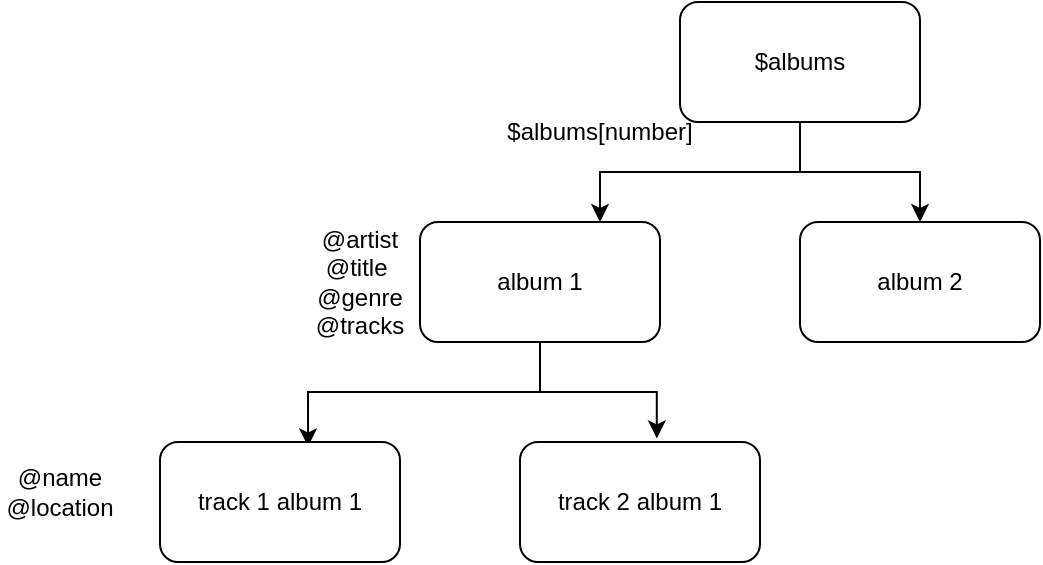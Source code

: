 <mxfile version="21.5.2" type="device">
  <diagram name="Page-1" id="mRNXuIpw4a3sV6ow3VSS">
    <mxGraphModel dx="2140" dy="573" grid="1" gridSize="10" guides="1" tooltips="1" connect="1" arrows="1" fold="1" page="1" pageScale="1" pageWidth="850" pageHeight="1100" math="0" shadow="0">
      <root>
        <mxCell id="0" />
        <mxCell id="1" parent="0" />
        <mxCell id="mmJfzntcW0xnmPNARr-9-3" style="edgeStyle=orthogonalEdgeStyle;rounded=0;orthogonalLoop=1;jettySize=auto;html=1;exitX=0.25;exitY=1;exitDx=0;exitDy=0;entryX=0.75;entryY=0;entryDx=0;entryDy=0;" edge="1" parent="1" source="mmJfzntcW0xnmPNARr-9-1" target="mmJfzntcW0xnmPNARr-9-2">
          <mxGeometry relative="1" as="geometry">
            <Array as="points">
              <mxPoint x="360" y="210" />
              <mxPoint x="360" y="235" />
              <mxPoint x="260" y="235" />
            </Array>
          </mxGeometry>
        </mxCell>
        <mxCell id="mmJfzntcW0xnmPNARr-9-5" style="edgeStyle=orthogonalEdgeStyle;rounded=0;orthogonalLoop=1;jettySize=auto;html=1;exitX=0.5;exitY=1;exitDx=0;exitDy=0;entryX=0.5;entryY=0;entryDx=0;entryDy=0;" edge="1" parent="1" source="mmJfzntcW0xnmPNARr-9-1" target="mmJfzntcW0xnmPNARr-9-4">
          <mxGeometry relative="1" as="geometry" />
        </mxCell>
        <mxCell id="mmJfzntcW0xnmPNARr-9-1" value="$albums" style="rounded=1;whiteSpace=wrap;html=1;" vertex="1" parent="1">
          <mxGeometry x="300" y="150" width="120" height="60" as="geometry" />
        </mxCell>
        <mxCell id="mmJfzntcW0xnmPNARr-9-8" style="edgeStyle=orthogonalEdgeStyle;rounded=0;orthogonalLoop=1;jettySize=auto;html=1;exitX=0.25;exitY=1;exitDx=0;exitDy=0;entryX=0.617;entryY=0.037;entryDx=0;entryDy=0;entryPerimeter=0;" edge="1" parent="1" source="mmJfzntcW0xnmPNARr-9-2" target="mmJfzntcW0xnmPNARr-9-6">
          <mxGeometry relative="1" as="geometry">
            <Array as="points">
              <mxPoint x="230" y="320" />
              <mxPoint x="230" y="345" />
              <mxPoint x="114" y="345" />
            </Array>
          </mxGeometry>
        </mxCell>
        <mxCell id="mmJfzntcW0xnmPNARr-9-12" style="edgeStyle=orthogonalEdgeStyle;rounded=0;orthogonalLoop=1;jettySize=auto;html=1;exitX=0.5;exitY=1;exitDx=0;exitDy=0;entryX=0.57;entryY=-0.03;entryDx=0;entryDy=0;entryPerimeter=0;" edge="1" parent="1" source="mmJfzntcW0xnmPNARr-9-2" target="mmJfzntcW0xnmPNARr-9-11">
          <mxGeometry relative="1" as="geometry" />
        </mxCell>
        <mxCell id="mmJfzntcW0xnmPNARr-9-2" value="album 1" style="rounded=1;whiteSpace=wrap;html=1;" vertex="1" parent="1">
          <mxGeometry x="170" y="260" width="120" height="60" as="geometry" />
        </mxCell>
        <mxCell id="mmJfzntcW0xnmPNARr-9-4" value="album 2" style="rounded=1;whiteSpace=wrap;html=1;" vertex="1" parent="1">
          <mxGeometry x="360" y="260" width="120" height="60" as="geometry" />
        </mxCell>
        <mxCell id="mmJfzntcW0xnmPNARr-9-6" value="track 1 album 1" style="rounded=1;whiteSpace=wrap;html=1;" vertex="1" parent="1">
          <mxGeometry x="40" y="370" width="120" height="60" as="geometry" />
        </mxCell>
        <mxCell id="mmJfzntcW0xnmPNARr-9-7" value="@artist @title&amp;nbsp;&lt;br&gt;@genre&lt;br&gt;@tracks" style="text;html=1;strokeColor=none;fillColor=none;align=center;verticalAlign=middle;whiteSpace=wrap;rounded=0;" vertex="1" parent="1">
          <mxGeometry x="110" y="275" width="60" height="30" as="geometry" />
        </mxCell>
        <mxCell id="mmJfzntcW0xnmPNARr-9-10" value="$albums[number]" style="text;html=1;strokeColor=none;fillColor=none;align=center;verticalAlign=middle;whiteSpace=wrap;rounded=0;" vertex="1" parent="1">
          <mxGeometry x="230" y="200" width="60" height="30" as="geometry" />
        </mxCell>
        <mxCell id="mmJfzntcW0xnmPNARr-9-11" value="track 2 album 1" style="rounded=1;whiteSpace=wrap;html=1;" vertex="1" parent="1">
          <mxGeometry x="220" y="370" width="120" height="60" as="geometry" />
        </mxCell>
        <mxCell id="mmJfzntcW0xnmPNARr-9-13" value="@name&lt;br&gt;@location" style="text;html=1;strokeColor=none;fillColor=none;align=center;verticalAlign=middle;whiteSpace=wrap;rounded=0;" vertex="1" parent="1">
          <mxGeometry x="-40" y="380" width="60" height="30" as="geometry" />
        </mxCell>
      </root>
    </mxGraphModel>
  </diagram>
</mxfile>
